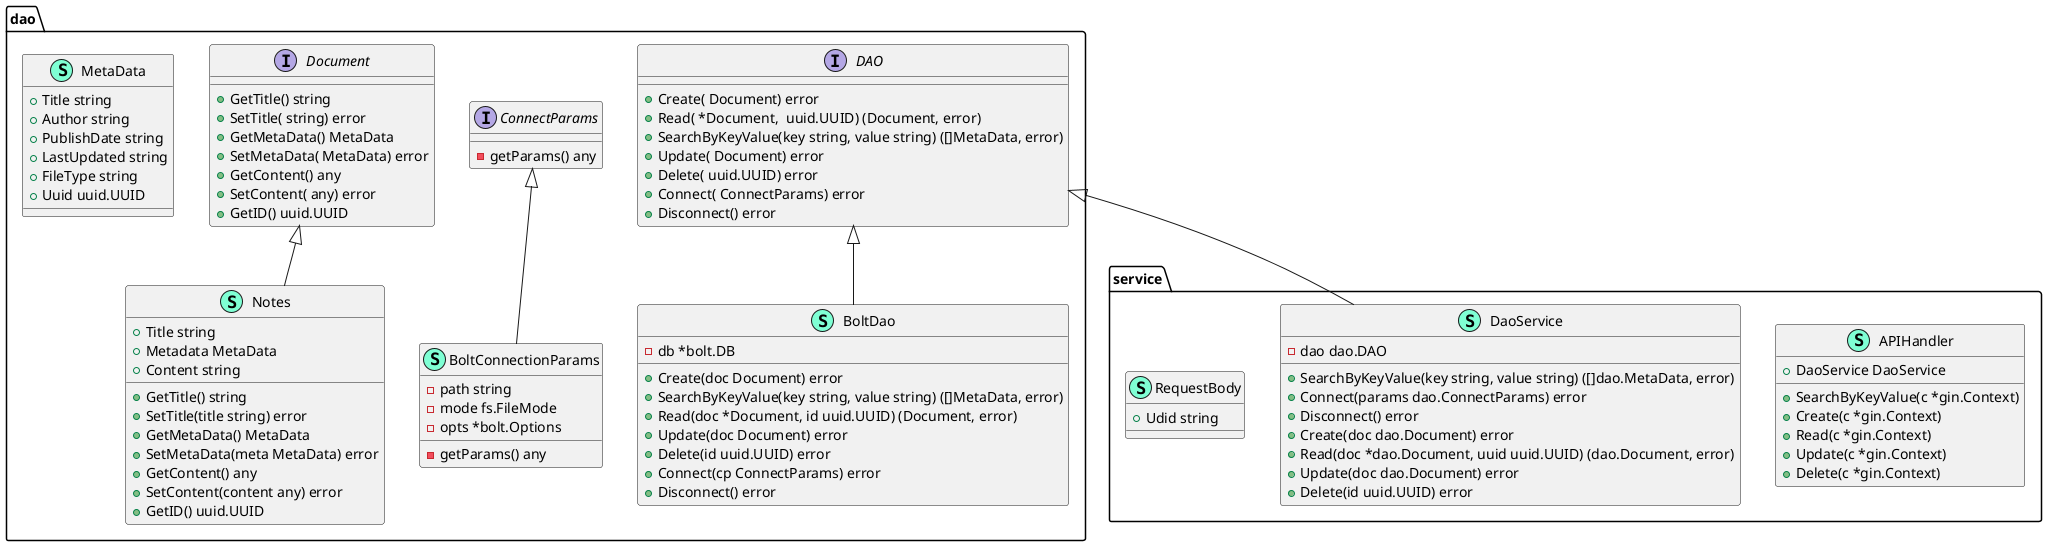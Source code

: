 @startuml
namespace dao {
    class BoltConnectionParams << (S,Aquamarine) >> {
        - path string
        - mode fs.FileMode
        - opts *bolt.Options

        - getParams() any

    }
    class BoltDao << (S,Aquamarine) >> {
        - db *bolt.DB

        + Create(doc Document) error
        + SearchByKeyValue(key string, value string) ([]MetaData, error)
        + Read(doc *Document, id uuid.UUID) (Document, error)
        + Update(doc Document) error
        + Delete(id uuid.UUID) error
        + Connect(cp ConnectParams) error
        + Disconnect() error

    }
    interface ConnectParams  {
        - getParams() any

    }
    interface DAO  {
        + Create( Document) error
        + Read( *Document,  uuid.UUID) (Document, error)
        + SearchByKeyValue(key string, value string) ([]MetaData, error)
        + Update( Document) error
        + Delete( uuid.UUID) error
        + Connect( ConnectParams) error
        + Disconnect() error

    }
    interface Document  {
        + GetTitle() string
        + SetTitle( string) error
        + GetMetaData() MetaData
        + SetMetaData( MetaData) error
        + GetContent() any
        + SetContent( any) error
        + GetID() uuid.UUID

    }
    class MetaData << (S,Aquamarine) >> {
        + Title string
        + Author string
        + PublishDate string
        + LastUpdated string
        + FileType string
        + Uuid uuid.UUID

    }
    class Notes << (S,Aquamarine) >> {
        + Title string
        + Metadata MetaData
        + Content string

        + GetTitle() string
        + SetTitle(title string) error
        + GetMetaData() MetaData
        + SetMetaData(meta MetaData) error
        + GetContent() any
        + SetContent(content any) error
        + GetID() uuid.UUID

    }
}

"dao.ConnectParams" <|-- "dao.BoltConnectionParams"
"dao.DAO" <|-- "dao.BoltDao"
"dao.Document" <|-- "dao.Notes"

namespace service {
    class APIHandler << (S,Aquamarine) >> {
        + DaoService DaoService

        + SearchByKeyValue(c *gin.Context) 
        + Create(c *gin.Context) 
        + Read(c *gin.Context) 
        + Update(c *gin.Context) 
        + Delete(c *gin.Context) 

    }
    class DaoService << (S,Aquamarine) >> {
        - dao dao.DAO

        + SearchByKeyValue(key string, value string) ([]dao.MetaData, error)
        + Connect(params dao.ConnectParams) error
        + Disconnect() error
        + Create(doc dao.Document) error
        + Read(doc *dao.Document, uuid uuid.UUID) (dao.Document, error)
        + Update(doc dao.Document) error
        + Delete(id uuid.UUID) error

    }
    class RequestBody << (S,Aquamarine) >> {
        + Udid string

    }
}

"dao.DAO" <|-- "service.DaoService"

@enduml
